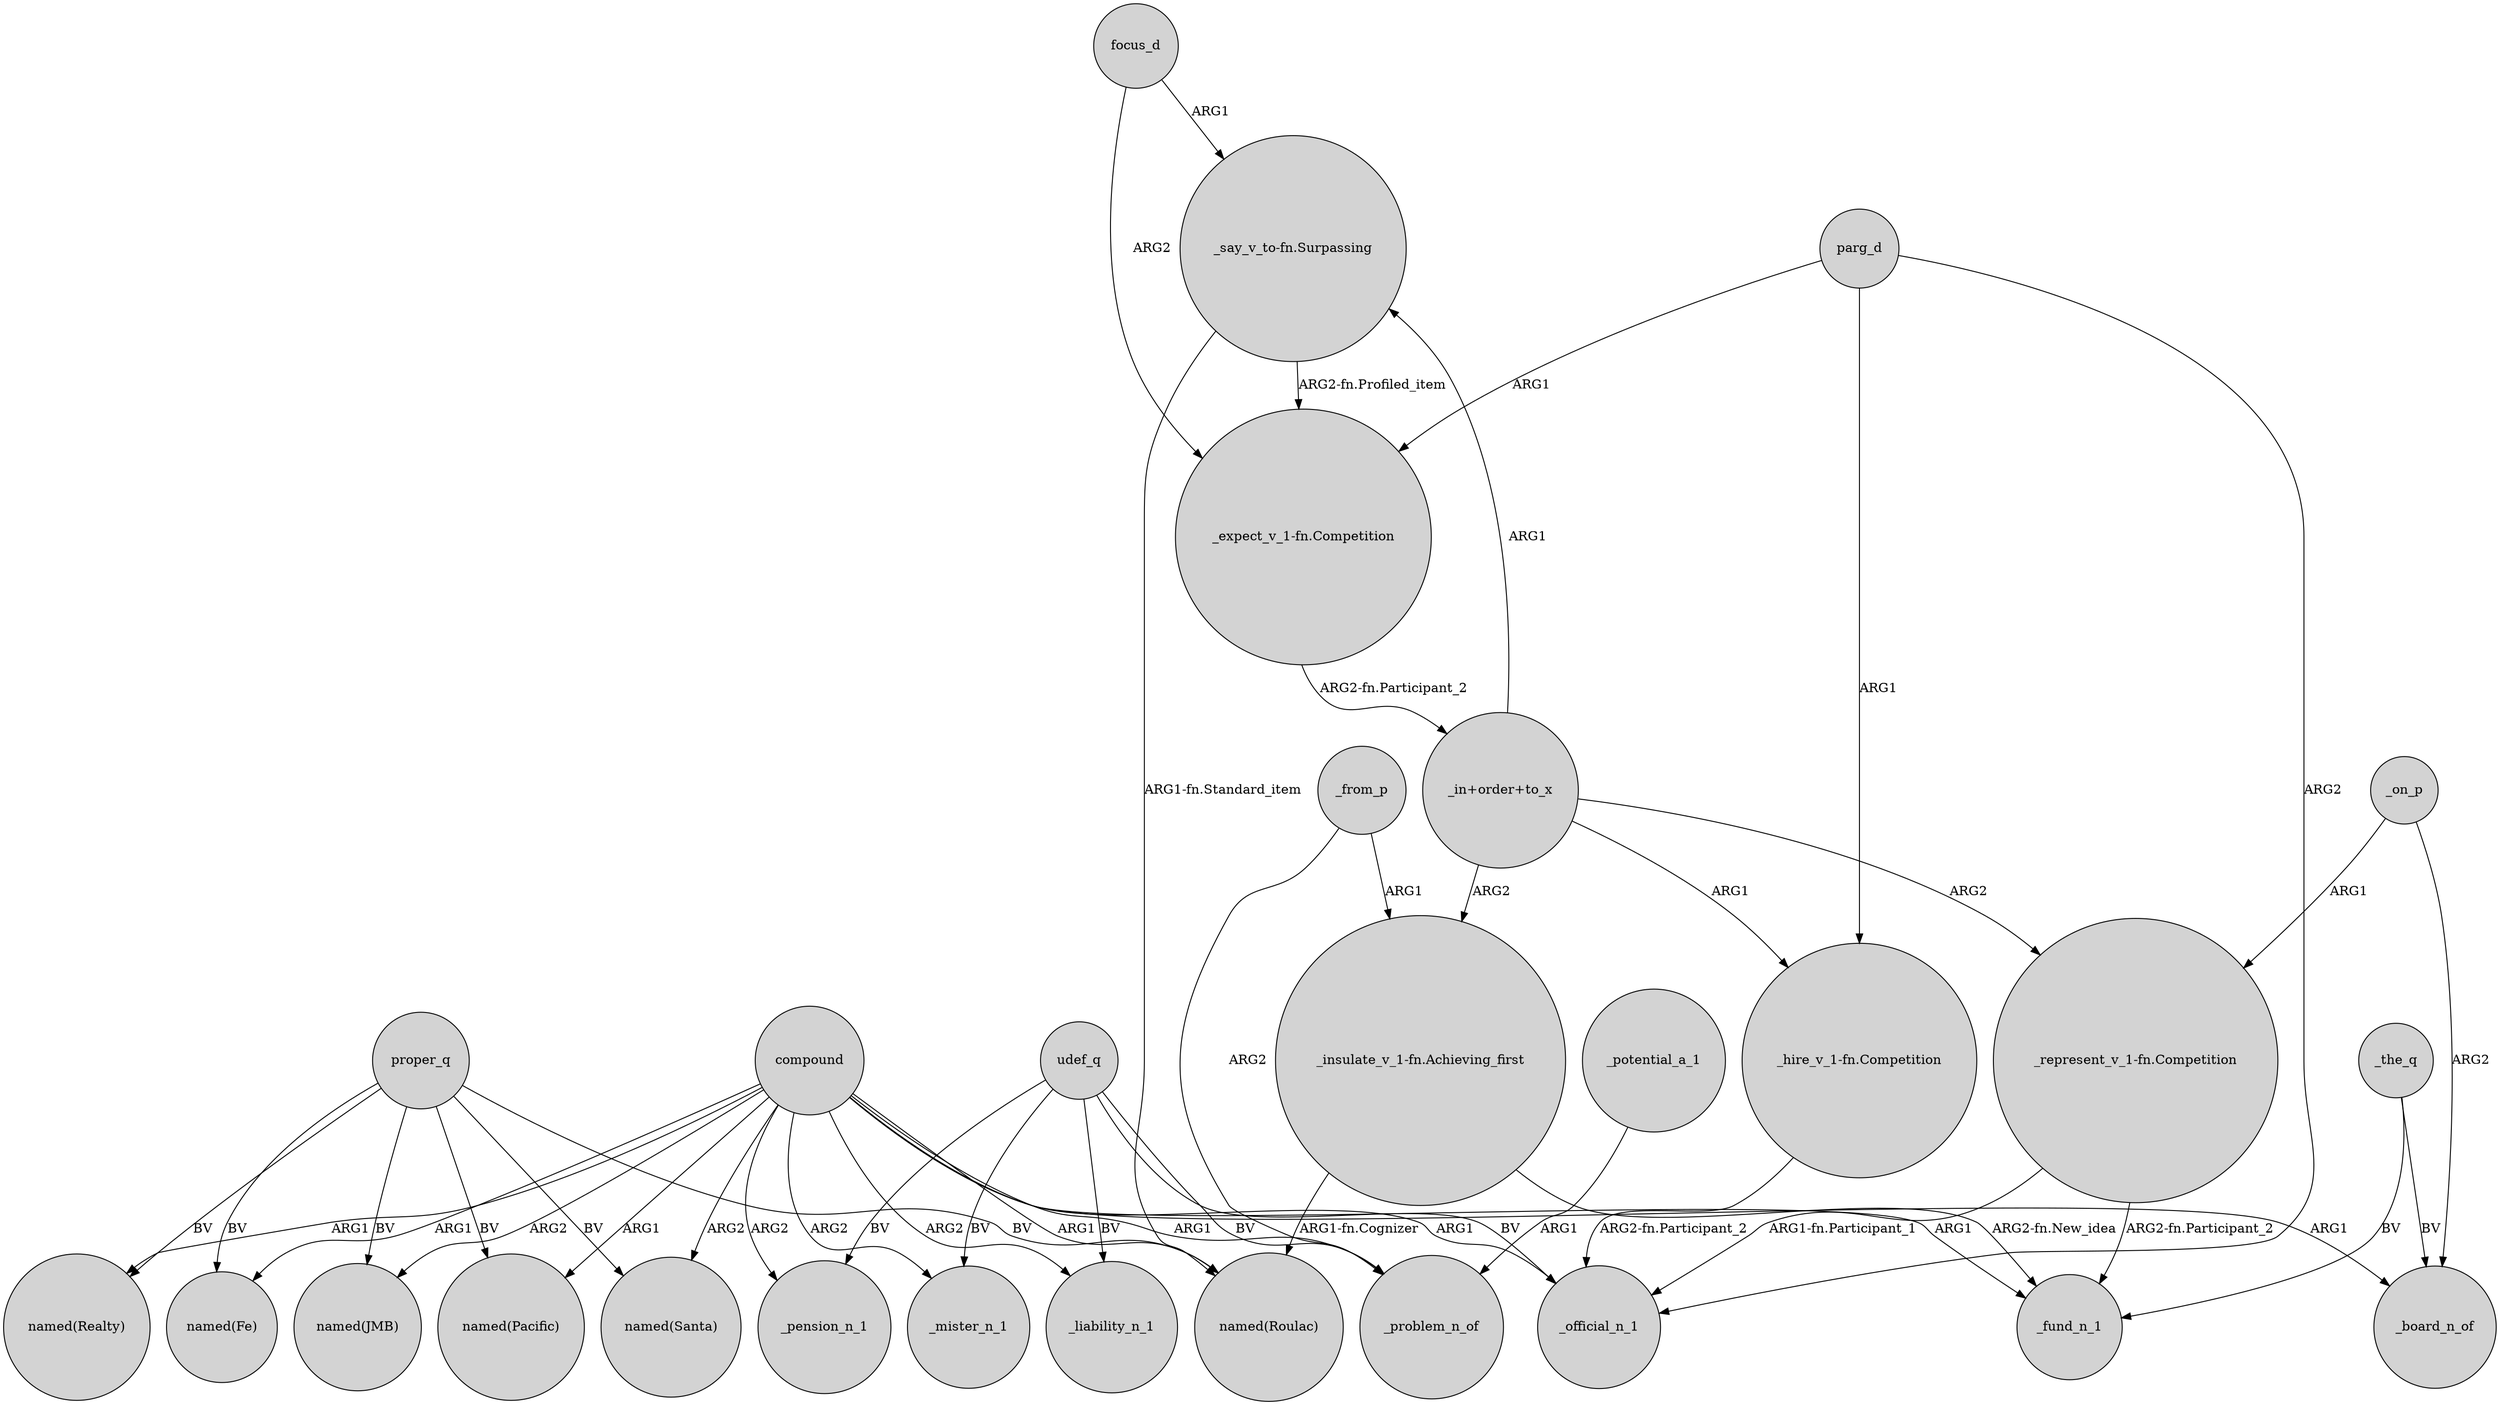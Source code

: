 digraph {
	node [shape=circle style=filled]
	"_represent_v_1-fn.Competition" -> _fund_n_1 [label="ARG2-fn.Participant_2"]
	proper_q -> "named(Roulac)" [label=BV]
	compound -> _mister_n_1 [label=ARG2]
	compound -> "named(JMB)" [label=ARG2]
	"_say_v_to-fn.Surpassing" -> "named(Roulac)" [label="ARG1-fn.Standard_item"]
	proper_q -> "named(Fe)" [label=BV]
	_the_q -> _fund_n_1 [label=BV]
	"_insulate_v_1-fn.Achieving_first" -> "named(Roulac)" [label="ARG1-fn.Cognizer"]
	udef_q -> _problem_n_of [label=BV]
	"_in+order+to_x" -> "_insulate_v_1-fn.Achieving_first" [label=ARG2]
	_potential_a_1 -> _problem_n_of [label=ARG1]
	parg_d -> "_hire_v_1-fn.Competition" [label=ARG1]
	udef_q -> _liability_n_1 [label=BV]
	"_expect_v_1-fn.Competition" -> "_in+order+to_x" [label="ARG2-fn.Participant_2"]
	compound -> _problem_n_of [label=ARG1]
	compound -> "named(Roulac)" [label=ARG1]
	udef_q -> _mister_n_1 [label=BV]
	_the_q -> _board_n_of [label=BV]
	_on_p -> "_represent_v_1-fn.Competition" [label=ARG1]
	compound -> "named(Santa)" [label=ARG2]
	"_say_v_to-fn.Surpassing" -> "_expect_v_1-fn.Competition" [label="ARG2-fn.Profiled_item"]
	proper_q -> "named(Realty)" [label=BV]
	compound -> "named(Pacific)" [label=ARG1]
	udef_q -> _pension_n_1 [label=BV]
	_on_p -> _board_n_of [label=ARG2]
	parg_d -> _official_n_1 [label=ARG2]
	compound -> _board_n_of [label=ARG1]
	"_represent_v_1-fn.Competition" -> _official_n_1 [label="ARG1-fn.Participant_1"]
	compound -> _official_n_1 [label=ARG1]
	"_in+order+to_x" -> "_say_v_to-fn.Surpassing" [label=ARG1]
	compound -> "named(Fe)" [label=ARG1]
	"_in+order+to_x" -> "_represent_v_1-fn.Competition" [label=ARG2]
	"_insulate_v_1-fn.Achieving_first" -> _fund_n_1 [label="ARG2-fn.New_idea"]
	focus_d -> "_expect_v_1-fn.Competition" [label=ARG2]
	compound -> _pension_n_1 [label=ARG2]
	parg_d -> "_expect_v_1-fn.Competition" [label=ARG1]
	"_in+order+to_x" -> "_hire_v_1-fn.Competition" [label=ARG1]
	proper_q -> "named(Pacific)" [label=BV]
	"_hire_v_1-fn.Competition" -> _official_n_1 [label="ARG2-fn.Participant_2"]
	proper_q -> "named(JMB)" [label=BV]
	_from_p -> "_insulate_v_1-fn.Achieving_first" [label=ARG1]
	focus_d -> "_say_v_to-fn.Surpassing" [label=ARG1]
	udef_q -> _official_n_1 [label=BV]
	proper_q -> "named(Santa)" [label=BV]
	compound -> _fund_n_1 [label=ARG1]
	compound -> "named(Realty)" [label=ARG1]
	compound -> _liability_n_1 [label=ARG2]
	_from_p -> _problem_n_of [label=ARG2]
}
